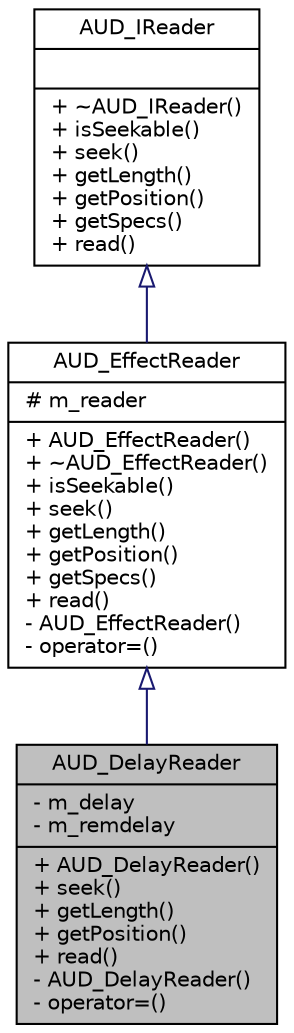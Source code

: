 digraph G
{
  edge [fontname="Helvetica",fontsize="10",labelfontname="Helvetica",labelfontsize="10"];
  node [fontname="Helvetica",fontsize="10",shape=record];
  Node1 [label="{AUD_DelayReader\n|- m_delay\l- m_remdelay\l|+ AUD_DelayReader()\l+ seek()\l+ getLength()\l+ getPosition()\l+ read()\l- AUD_DelayReader()\l- operator=()\l}",height=0.2,width=0.4,color="black", fillcolor="grey75", style="filled" fontcolor="black"];
  Node2 -> Node1 [dir=back,color="midnightblue",fontsize="10",style="solid",arrowtail="empty",fontname="Helvetica"];
  Node2 [label="{AUD_EffectReader\n|# m_reader\l|+ AUD_EffectReader()\l+ ~AUD_EffectReader()\l+ isSeekable()\l+ seek()\l+ getLength()\l+ getPosition()\l+ getSpecs()\l+ read()\l- AUD_EffectReader()\l- operator=()\l}",height=0.2,width=0.4,color="black", fillcolor="white", style="filled",URL="$db/d5c/classAUD__EffectReader.html"];
  Node3 -> Node2 [dir=back,color="midnightblue",fontsize="10",style="solid",arrowtail="empty",fontname="Helvetica"];
  Node3 [label="{AUD_IReader\n||+ ~AUD_IReader()\l+ isSeekable()\l+ seek()\l+ getLength()\l+ getPosition()\l+ getSpecs()\l+ read()\l}",height=0.2,width=0.4,color="black", fillcolor="white", style="filled",URL="$db/d2b/classAUD__IReader.html"];
}
